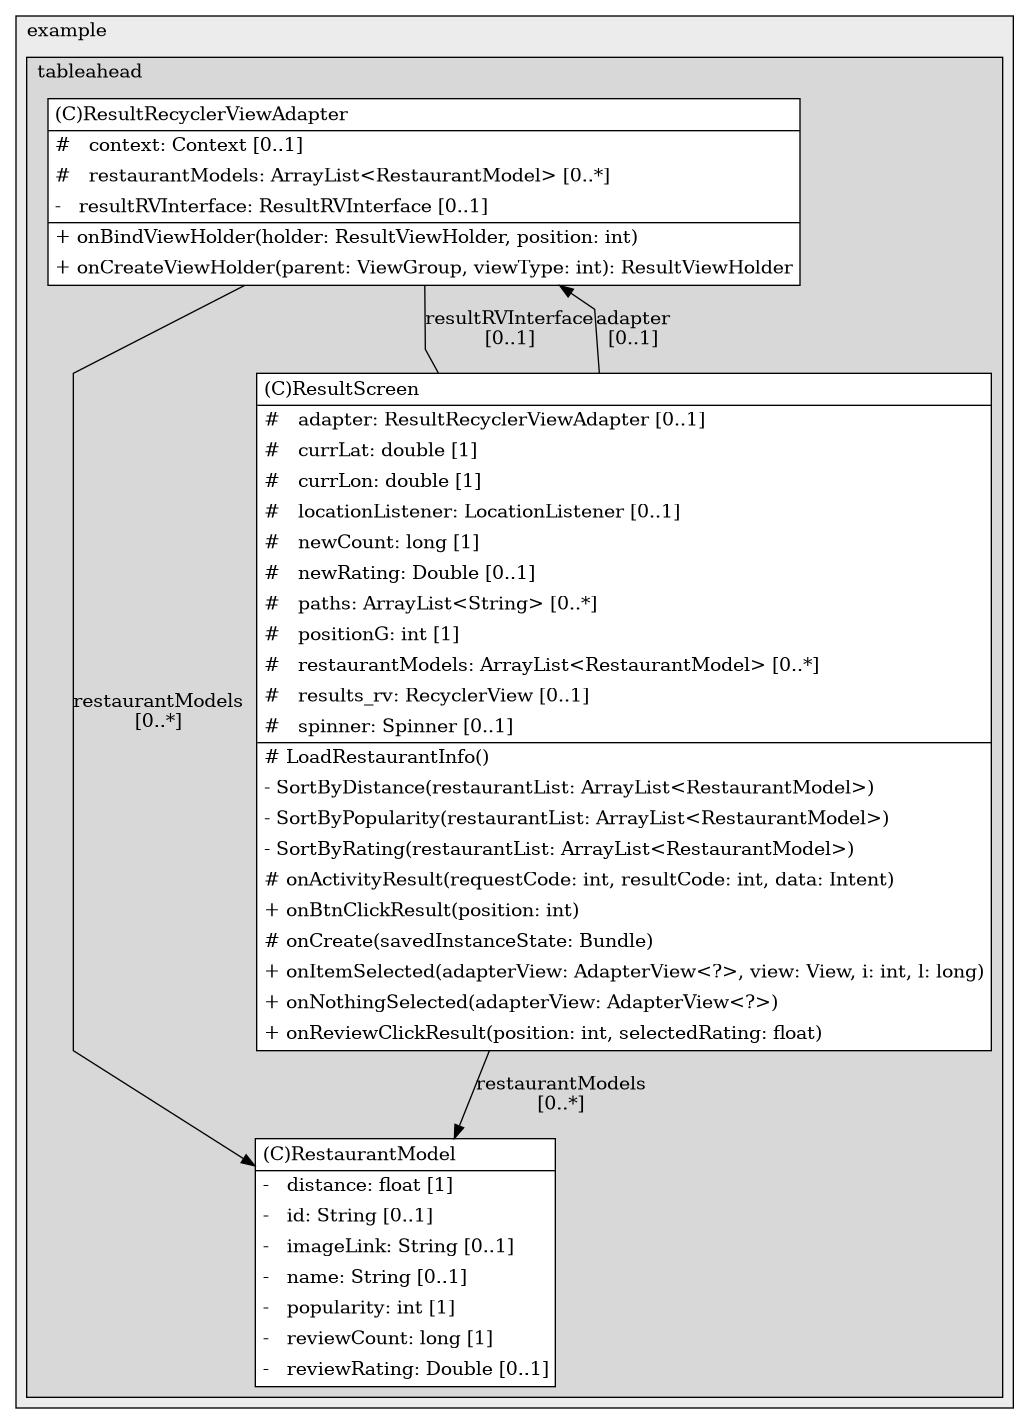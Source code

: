 @startuml

/' diagram meta data start
config=StructureConfiguration;
{
  "projectClassification": {
    "searchMode": "OpenProject", // OpenProject, AllProjects
    "includedProjects": "",
    "pathEndKeywords": "*.impl",
    "isClientPath": "",
    "isClientName": "",
    "isTestPath": "",
    "isTestName": "",
    "isMappingPath": "",
    "isMappingName": "",
    "isDataAccessPath": "",
    "isDataAccessName": "",
    "isDataStructurePath": "",
    "isDataStructureName": "",
    "isInterfaceStructuresPath": "",
    "isInterfaceStructuresName": "",
    "isEntryPointPath": "",
    "isEntryPointName": "",
    "treatFinalFieldsAsMandatory": false
  },
  "graphRestriction": {
    "classPackageExcludeFilter": "",
    "classPackageIncludeFilter": "",
    "classNameExcludeFilter": "",
    "classNameIncludeFilter": "",
    "methodNameExcludeFilter": "",
    "methodNameIncludeFilter": "",
    "removeByInheritance": "", // inheritance/annotation based filtering is done in a second step
    "removeByAnnotation": "",
    "removeByClassPackage": "", // cleanup the graph after inheritance/annotation based filtering is done
    "removeByClassName": "",
    "cutMappings": false,
    "cutEnum": true,
    "cutTests": true,
    "cutClient": true,
    "cutDataAccess": false,
    "cutInterfaceStructures": false,
    "cutDataStructures": false,
    "cutGetterAndSetter": true,
    "cutConstructors": true
  },
  "graphTraversal": {
    "forwardDepth": 6,
    "backwardDepth": 6,
    "classPackageExcludeFilter": "",
    "classPackageIncludeFilter": "",
    "classNameExcludeFilter": "",
    "classNameIncludeFilter": "",
    "methodNameExcludeFilter": "",
    "methodNameIncludeFilter": "",
    "hideMappings": false,
    "hideDataStructures": false,
    "hidePrivateMethods": true,
    "hideInterfaceCalls": true, // indirection: implementation -> interface (is hidden) -> implementation
    "onlyShowApplicationEntryPoints": false, // root node is included
    "useMethodCallsForStructureDiagram": "ForwardOnly" // ForwardOnly, BothDirections, No
  },
  "details": {
    "aggregation": "GroupByClass", // ByClass, GroupByClass, None
    "showClassGenericTypes": true,
    "showMethods": true,
    "showMethodParameterNames": true,
    "showMethodParameterTypes": true,
    "showMethodReturnType": true,
    "showPackageLevels": 2,
    "showDetailedClassStructure": true
  },
  "rootClass": "com.example.tableahead.search.ResultScreen",
  "extensionCallbackMethod": "" // qualified.class.name#methodName - signature: public static String method(String)
}
diagram meta data end '/



digraph g {
    rankdir="TB"
    splines=polyline
    

'nodes 
subgraph cluster_1322970774 { 
   	label=example
	labeljust=l
	fillcolor="#ececec"
	style=filled
   
   subgraph cluster_121138761 { 
   	label=tableahead
	labeljust=l
	fillcolor="#d8d8d8"
	style=filled
   
   RestaurantModel573312914[
	label=<<TABLE BORDER="1" CELLBORDER="0" CELLPADDING="4" CELLSPACING="0">
<TR><TD ALIGN="LEFT" >(C)RestaurantModel</TD></TR>
<HR/>
<TR><TD ALIGN="LEFT" >-   distance: float [1]</TD></TR>
<TR><TD ALIGN="LEFT" >-   id: String [0..1]</TD></TR>
<TR><TD ALIGN="LEFT" >-   imageLink: String [0..1]</TD></TR>
<TR><TD ALIGN="LEFT" >-   name: String [0..1]</TD></TR>
<TR><TD ALIGN="LEFT" >-   popularity: int [1]</TD></TR>
<TR><TD ALIGN="LEFT" >-   reviewCount: long [1]</TD></TR>
<TR><TD ALIGN="LEFT" >-   reviewRating: Double [0..1]</TD></TR>
</TABLE>>
	style=filled
	margin=0
	shape=plaintext
	fillcolor="#FFFFFF"
];

ResultRecyclerViewAdapter573312914[
	label=<<TABLE BORDER="1" CELLBORDER="0" CELLPADDING="4" CELLSPACING="0">
<TR><TD ALIGN="LEFT" >(C)ResultRecyclerViewAdapter</TD></TR>
<HR/>
<TR><TD ALIGN="LEFT" >#   context: Context [0..1]</TD></TR>
<TR><TD ALIGN="LEFT" >#   restaurantModels: ArrayList&lt;RestaurantModel&gt; [0..*]</TD></TR>
<TR><TD ALIGN="LEFT" >-   resultRVInterface: ResultRVInterface [0..1]</TD></TR>
<HR/>
<TR><TD ALIGN="LEFT" >+ onBindViewHolder(holder: ResultViewHolder, position: int)</TD></TR>
<TR><TD ALIGN="LEFT" >+ onCreateViewHolder(parent: ViewGroup, viewType: int): ResultViewHolder</TD></TR>
</TABLE>>
	style=filled
	margin=0
	shape=plaintext
	fillcolor="#FFFFFF"
];

ResultScreen573312914[
	label=<<TABLE BORDER="1" CELLBORDER="0" CELLPADDING="4" CELLSPACING="0">
<TR><TD ALIGN="LEFT" >(C)ResultScreen</TD></TR>
<HR/>
<TR><TD ALIGN="LEFT" >#   adapter: ResultRecyclerViewAdapter [0..1]</TD></TR>
<TR><TD ALIGN="LEFT" >#   currLat: double [1]</TD></TR>
<TR><TD ALIGN="LEFT" >#   currLon: double [1]</TD></TR>
<TR><TD ALIGN="LEFT" >#   locationListener: LocationListener [0..1]</TD></TR>
<TR><TD ALIGN="LEFT" >#   newCount: long [1]</TD></TR>
<TR><TD ALIGN="LEFT" >#   newRating: Double [0..1]</TD></TR>
<TR><TD ALIGN="LEFT" >#   paths: ArrayList&lt;String&gt; [0..*]</TD></TR>
<TR><TD ALIGN="LEFT" >#   positionG: int [1]</TD></TR>
<TR><TD ALIGN="LEFT" >#   restaurantModels: ArrayList&lt;RestaurantModel&gt; [0..*]</TD></TR>
<TR><TD ALIGN="LEFT" >#   results_rv: RecyclerView [0..1]</TD></TR>
<TR><TD ALIGN="LEFT" >#   spinner: Spinner [0..1]</TD></TR>
<HR/>
<TR><TD ALIGN="LEFT" ># LoadRestaurantInfo()</TD></TR>
<TR><TD ALIGN="LEFT" >- SortByDistance(restaurantList: ArrayList&lt;RestaurantModel&gt;)</TD></TR>
<TR><TD ALIGN="LEFT" >- SortByPopularity(restaurantList: ArrayList&lt;RestaurantModel&gt;)</TD></TR>
<TR><TD ALIGN="LEFT" >- SortByRating(restaurantList: ArrayList&lt;RestaurantModel&gt;)</TD></TR>
<TR><TD ALIGN="LEFT" ># onActivityResult(requestCode: int, resultCode: int, data: Intent)</TD></TR>
<TR><TD ALIGN="LEFT" >+ onBtnClickResult(position: int)</TD></TR>
<TR><TD ALIGN="LEFT" ># onCreate(savedInstanceState: Bundle)</TD></TR>
<TR><TD ALIGN="LEFT" >+ onItemSelected(adapterView: AdapterView&lt;?&gt;, view: View, i: int, l: long)</TD></TR>
<TR><TD ALIGN="LEFT" >+ onNothingSelected(adapterView: AdapterView&lt;?&gt;)</TD></TR>
<TR><TD ALIGN="LEFT" >+ onReviewClickResult(position: int, selectedRating: float)</TD></TR>
</TABLE>>
	style=filled
	margin=0
	shape=plaintext
	fillcolor="#FFFFFF"
];
} 
} 

'edges    
ResultRecyclerViewAdapter573312914 -> RestaurantModel573312914[label="restaurantModels
[0..*]"];
ResultRecyclerViewAdapter573312914 -> ResultScreen573312914[label="resultRVInterface
[0..1]", arrowhead=none];
ResultScreen573312914 -> RestaurantModel573312914[label="restaurantModels
[0..*]"];
ResultScreen573312914 -> ResultRecyclerViewAdapter573312914[label="adapter
[0..1]"];
    
}
@enduml